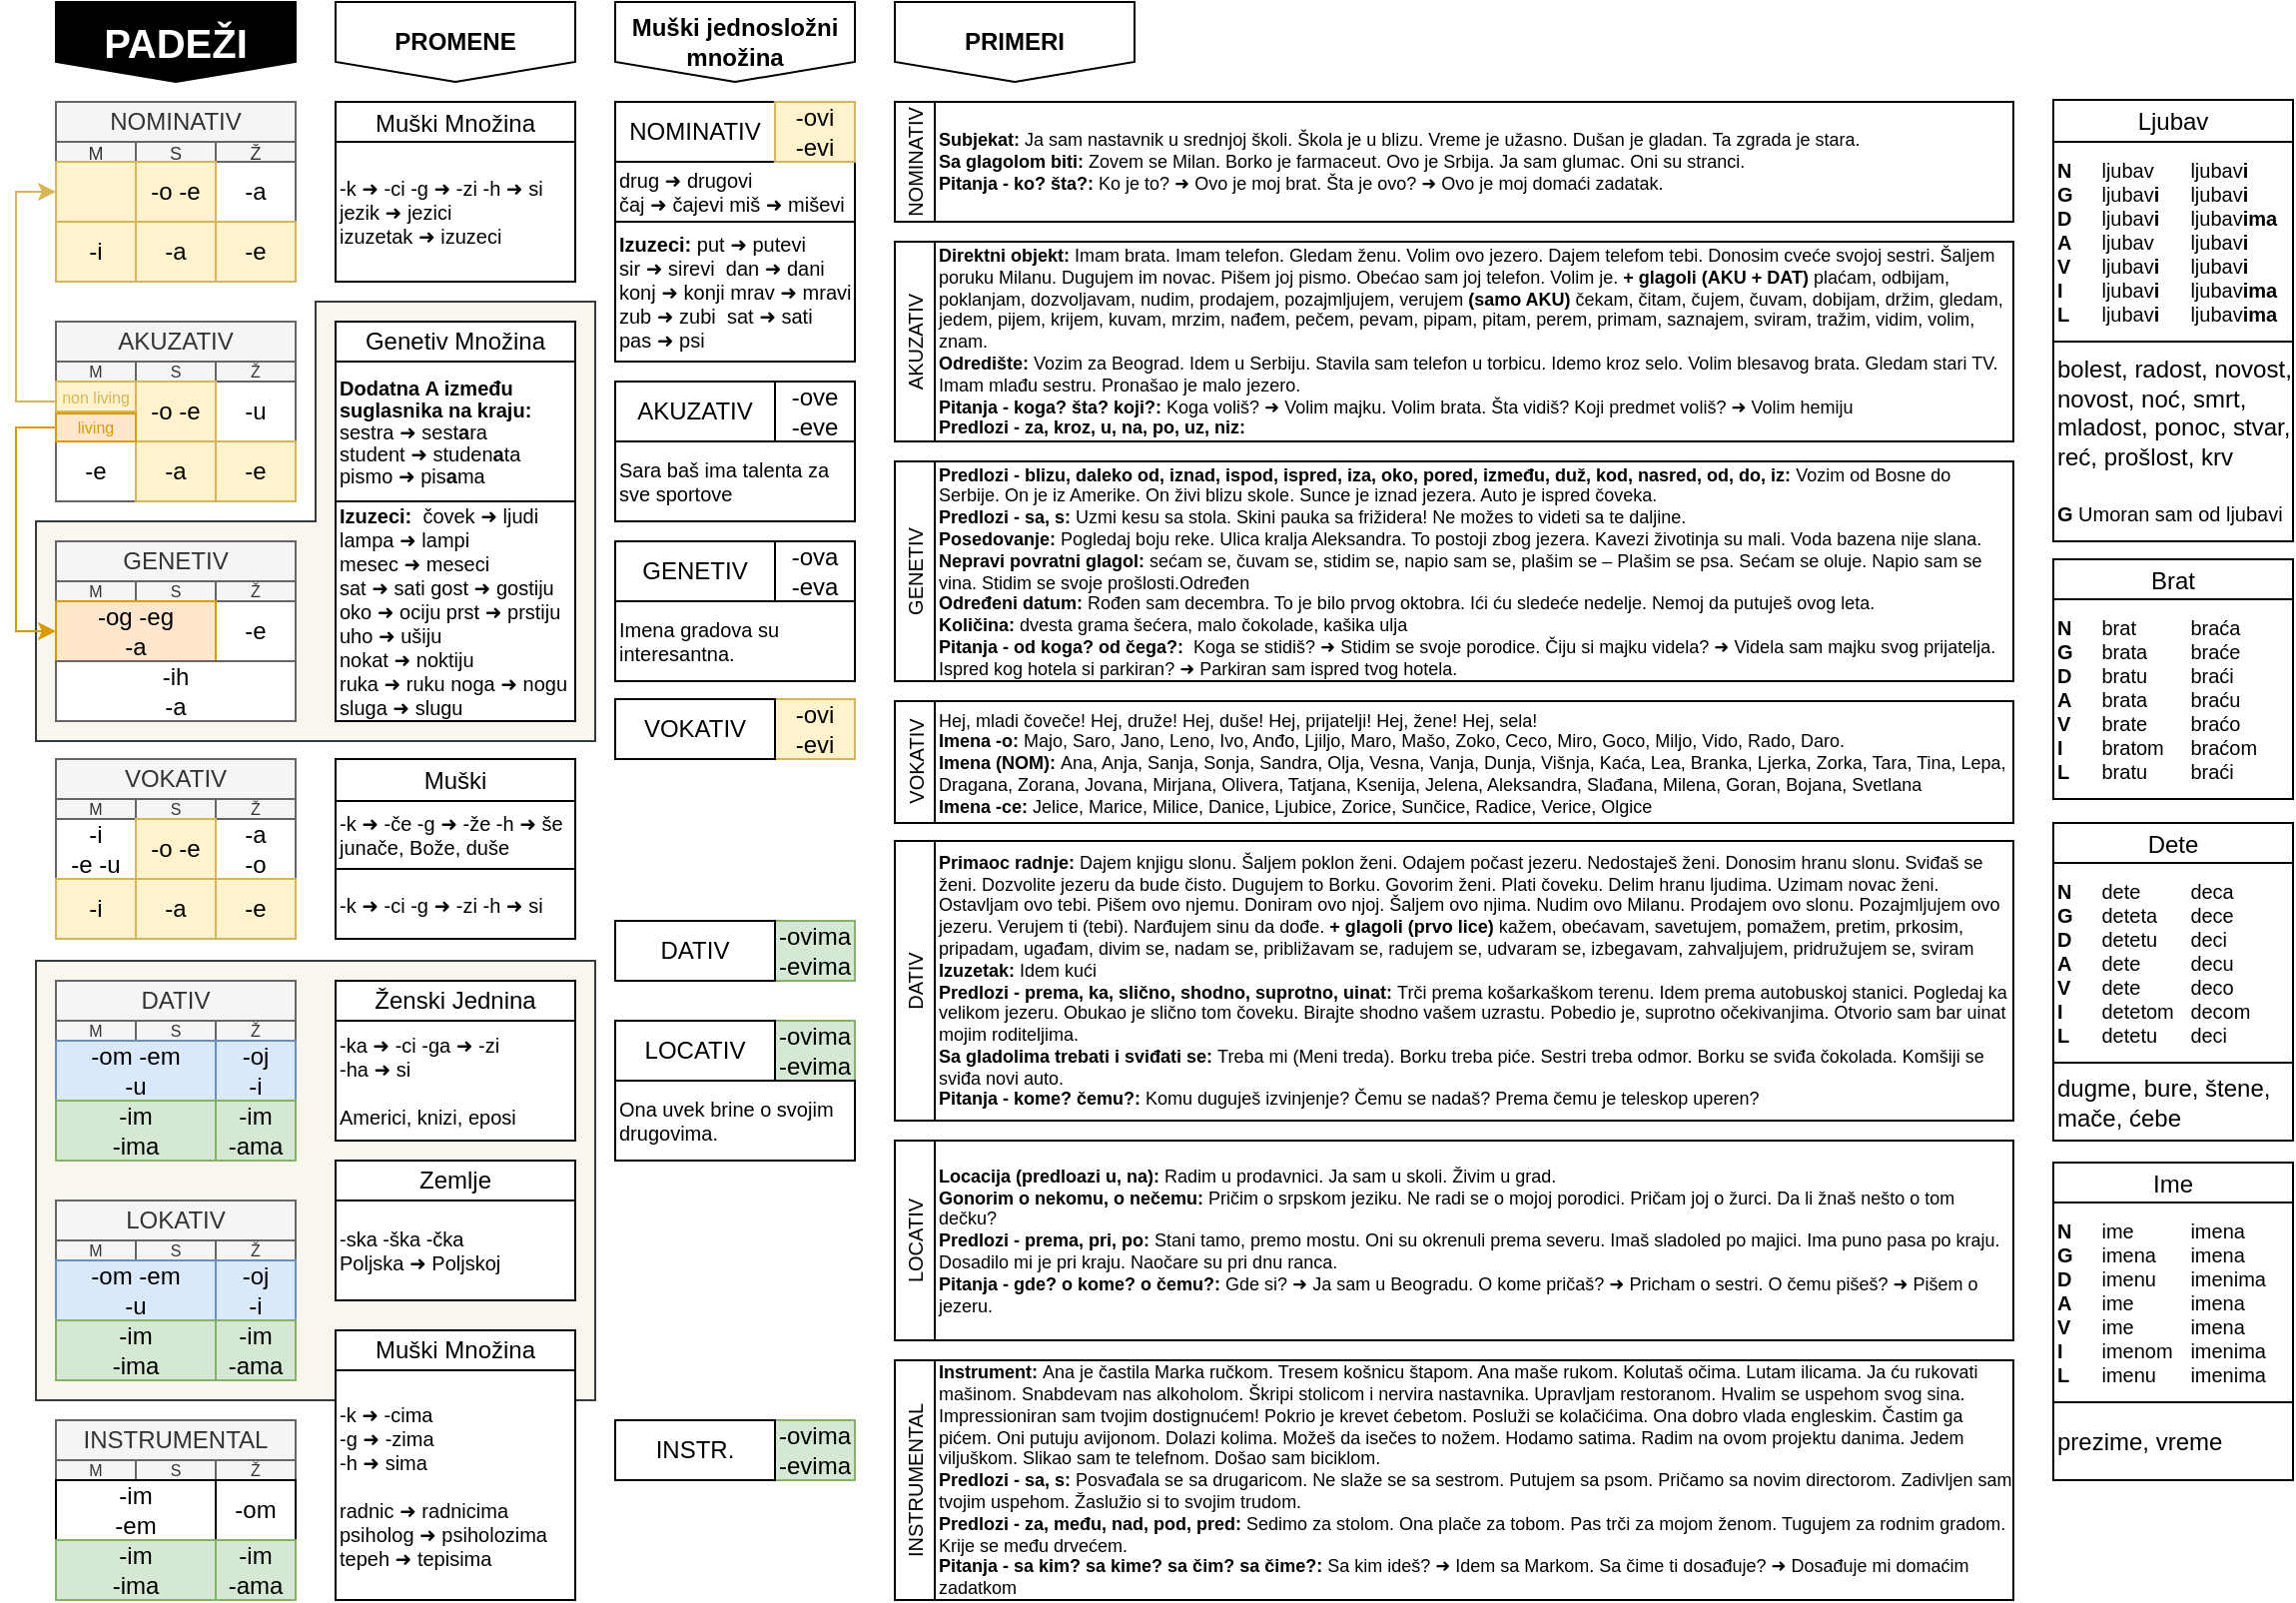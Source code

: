 <mxfile version="23.1.6" type="github">
  <diagram name="Page-1" id="QJoDa5Xf5KZHRKWnFKj4">
    <mxGraphModel dx="981" dy="646" grid="1" gridSize="10" guides="1" tooltips="1" connect="1" arrows="1" fold="1" page="1" pageScale="1" pageWidth="1169" pageHeight="827" math="0" shadow="0">
      <root>
        <mxCell id="0" />
        <mxCell id="1" parent="0" />
        <mxCell id="w5lrp8CAif_9VlZ4OXMN-14" value="" style="shape=corner;whiteSpace=wrap;html=1;direction=west;dx=140;dy=110;fillColor=#f9f7ed;strokeColor=#36393d;" parent="1" vertex="1">
          <mxGeometry x="30" y="160" width="280" height="220" as="geometry" />
        </mxCell>
        <mxCell id="fJoO8VDyXokNPLIYZir3-1" value="Muški Množina" style="rounded=0;whiteSpace=wrap;html=1;" parent="1" vertex="1">
          <mxGeometry x="180" y="60" width="120" height="21" as="geometry" />
        </mxCell>
        <mxCell id="BAi89jd5EGfL0doamKMS-102" value="" style="rounded=0;whiteSpace=wrap;html=1;fillColor=#f9f7ed;strokeColor=#36393d;" parent="1" vertex="1">
          <mxGeometry x="30" y="490" width="280" height="220" as="geometry" />
        </mxCell>
        <mxCell id="BAi89jd5EGfL0doamKMS-101" value="Muški" style="rounded=0;whiteSpace=wrap;html=1;" parent="1" vertex="1">
          <mxGeometry x="180" y="389" width="120" height="21" as="geometry" />
        </mxCell>
        <mxCell id="BAi89jd5EGfL0doamKMS-87" value="drug ➜ drugovi&lt;br&gt;čaj ➜ čajevi miš ➜ miševi" style="rounded=0;whiteSpace=wrap;html=1;align=left;fontSize=10;" parent="1" vertex="1">
          <mxGeometry x="320" y="90" width="120" height="30" as="geometry" />
        </mxCell>
        <mxCell id="z7CCXZcRLEo5i3R6FDuk-22" value="NOMINATIV" style="rounded=0;whiteSpace=wrap;html=1;strokeColor=#666666;fillColor=#f5f5f5;fontColor=#333333;" parent="1" vertex="1">
          <mxGeometry x="40" y="60" width="120" height="20" as="geometry" />
        </mxCell>
        <mxCell id="z7CCXZcRLEo5i3R6FDuk-23" value="M" style="rounded=0;whiteSpace=wrap;html=1;fillColor=#f5f5f5;fontColor=#333333;strokeColor=#666666;fontSize=9;verticalAlign=middle;horizontal=1;perimeterSpacing=0;spacingTop=1;" parent="1" vertex="1">
          <mxGeometry x="40" y="80" width="40" height="10" as="geometry" />
        </mxCell>
        <mxCell id="z7CCXZcRLEo5i3R6FDuk-24" value="S" style="rounded=0;whiteSpace=wrap;html=1;fillColor=#f5f5f5;fontColor=#333333;strokeColor=#666666;fontSize=9;verticalAlign=middle;horizontal=1;perimeterSpacing=0;spacingTop=1;" parent="1" vertex="1">
          <mxGeometry x="80" y="80" width="40" height="10" as="geometry" />
        </mxCell>
        <mxCell id="z7CCXZcRLEo5i3R6FDuk-25" value="Ž" style="rounded=0;whiteSpace=wrap;html=1;fillColor=#f5f5f5;fontColor=#333333;strokeColor=#666666;fontSize=9;verticalAlign=middle;horizontal=1;perimeterSpacing=0;spacingTop=1;" parent="1" vertex="1">
          <mxGeometry x="120" y="80" width="40" height="10" as="geometry" />
        </mxCell>
        <mxCell id="z7CCXZcRLEo5i3R6FDuk-28" value="-a" style="rounded=0;whiteSpace=wrap;html=1;strokeColor=#666666;" parent="1" vertex="1">
          <mxGeometry x="120" y="90" width="40" height="30" as="geometry" />
        </mxCell>
        <mxCell id="z7CCXZcRLEo5i3R6FDuk-27" value="-o -e" style="rounded=0;whiteSpace=wrap;html=1;fillColor=#fff2cc;strokeColor=#d6b656;" parent="1" vertex="1">
          <mxGeometry x="80" y="90" width="40" height="30" as="geometry" />
        </mxCell>
        <mxCell id="z7CCXZcRLEo5i3R6FDuk-29" value="-i" style="rounded=0;whiteSpace=wrap;html=1;fillColor=#fff2cc;strokeColor=#d6b656;" parent="1" vertex="1">
          <mxGeometry x="40" y="120" width="40" height="30" as="geometry" />
        </mxCell>
        <mxCell id="z7CCXZcRLEo5i3R6FDuk-26" value="" style="rounded=0;whiteSpace=wrap;html=1;fillColor=#fff2cc;strokeColor=#d6b656;" parent="1" vertex="1">
          <mxGeometry x="40" y="90" width="40" height="30" as="geometry" />
        </mxCell>
        <mxCell id="z7CCXZcRLEo5i3R6FDuk-30" value="-a" style="rounded=0;whiteSpace=wrap;html=1;fillColor=#fff2cc;strokeColor=#d6b656;" parent="1" vertex="1">
          <mxGeometry x="80" y="120" width="40" height="30" as="geometry" />
        </mxCell>
        <mxCell id="z7CCXZcRLEo5i3R6FDuk-31" value="-e" style="rounded=0;whiteSpace=wrap;html=1;fillColor=#fff2cc;strokeColor=#d6b656;" parent="1" vertex="1">
          <mxGeometry x="120" y="120" width="40" height="30" as="geometry" />
        </mxCell>
        <mxCell id="z7CCXZcRLEo5i3R6FDuk-43" value="AKUZATIV" style="rounded=0;whiteSpace=wrap;html=1;strokeColor=#666666;fillColor=#f5f5f5;fontColor=#333333;" parent="1" vertex="1">
          <mxGeometry x="40" y="170" width="120" height="20" as="geometry" />
        </mxCell>
        <mxCell id="z7CCXZcRLEo5i3R6FDuk-44" value="M" style="rounded=0;whiteSpace=wrap;html=1;fontSize=8;fillColor=#f5f5f5;fontColor=#333333;strokeColor=#666666;" parent="1" vertex="1">
          <mxGeometry x="40" y="190" width="40" height="10" as="geometry" />
        </mxCell>
        <mxCell id="z7CCXZcRLEo5i3R6FDuk-45" value="S" style="rounded=0;whiteSpace=wrap;html=1;fontSize=8;fillColor=#f5f5f5;fontColor=#333333;strokeColor=#666666;" parent="1" vertex="1">
          <mxGeometry x="80" y="190" width="40" height="10" as="geometry" />
        </mxCell>
        <mxCell id="z7CCXZcRLEo5i3R6FDuk-46" value="Ž" style="rounded=0;whiteSpace=wrap;html=1;fontSize=8;fillColor=#f5f5f5;fontColor=#333333;strokeColor=#666666;" parent="1" vertex="1">
          <mxGeometry x="120" y="190" width="40" height="10" as="geometry" />
        </mxCell>
        <mxCell id="BAi89jd5EGfL0doamKMS-6" style="edgeStyle=orthogonalEdgeStyle;rounded=0;orthogonalLoop=1;jettySize=auto;html=1;exitX=0;exitY=0.25;exitDx=0;exitDy=0;fillColor=#fff2cc;strokeColor=#d6b656;entryX=0;entryY=0.5;entryDx=0;entryDy=0;" parent="1" source="z7CCXZcRLEo5i3R6FDuk-47" target="z7CCXZcRLEo5i3R6FDuk-26" edge="1">
          <mxGeometry relative="1" as="geometry">
            <mxPoint x="10" y="90" as="targetPoint" />
            <Array as="points">
              <mxPoint x="40" y="210" />
              <mxPoint x="20" y="210" />
              <mxPoint x="20" y="105" />
            </Array>
          </mxGeometry>
        </mxCell>
        <mxCell id="z7CCXZcRLEo5i3R6FDuk-49" value="-u" style="rounded=0;whiteSpace=wrap;html=1;strokeColor=#666666;" parent="1" vertex="1">
          <mxGeometry x="120" y="200" width="40" height="30" as="geometry" />
        </mxCell>
        <mxCell id="z7CCXZcRLEo5i3R6FDuk-50" value="-e" style="rounded=0;whiteSpace=wrap;html=1;strokeColor=#666666;" parent="1" vertex="1">
          <mxGeometry x="40" y="230" width="40" height="30" as="geometry" />
        </mxCell>
        <mxCell id="z7CCXZcRLEo5i3R6FDuk-48" value="-o -e" style="rounded=0;whiteSpace=wrap;html=1;fillColor=#fff2cc;strokeColor=#d6b656;" parent="1" vertex="1">
          <mxGeometry x="80" y="200" width="40" height="30" as="geometry" />
        </mxCell>
        <mxCell id="z7CCXZcRLEo5i3R6FDuk-51" value="-a" style="rounded=0;whiteSpace=wrap;html=1;fillColor=#fff2cc;strokeColor=#d6b656;" parent="1" vertex="1">
          <mxGeometry x="80" y="230" width="40" height="30" as="geometry" />
        </mxCell>
        <mxCell id="z7CCXZcRLEo5i3R6FDuk-52" value="-e" style="rounded=0;whiteSpace=wrap;html=1;fillColor=#fff2cc;strokeColor=#d6b656;" parent="1" vertex="1">
          <mxGeometry x="120" y="230" width="40" height="30" as="geometry" />
        </mxCell>
        <mxCell id="z7CCXZcRLEo5i3R6FDuk-54" value="GENETIV" style="rounded=0;whiteSpace=wrap;html=1;strokeColor=#666666;fillColor=#f5f5f5;fontColor=#333333;" parent="1" vertex="1">
          <mxGeometry x="40" y="280" width="120" height="20" as="geometry" />
        </mxCell>
        <mxCell id="z7CCXZcRLEo5i3R6FDuk-55" value="M" style="rounded=0;whiteSpace=wrap;html=1;fontSize=8;fillColor=#f5f5f5;fontColor=#333333;strokeColor=#666666;" parent="1" vertex="1">
          <mxGeometry x="40" y="300" width="40" height="10" as="geometry" />
        </mxCell>
        <mxCell id="z7CCXZcRLEo5i3R6FDuk-56" value="S" style="rounded=0;whiteSpace=wrap;html=1;fontSize=8;fillColor=#f5f5f5;fontColor=#333333;strokeColor=#666666;" parent="1" vertex="1">
          <mxGeometry x="80" y="300" width="40" height="10" as="geometry" />
        </mxCell>
        <mxCell id="z7CCXZcRLEo5i3R6FDuk-57" value="Ž" style="rounded=0;whiteSpace=wrap;html=1;fontSize=8;fillColor=#f5f5f5;fontColor=#333333;strokeColor=#666666;" parent="1" vertex="1">
          <mxGeometry x="120" y="300" width="40" height="10" as="geometry" />
        </mxCell>
        <mxCell id="z7CCXZcRLEo5i3R6FDuk-60" value="-e" style="rounded=0;whiteSpace=wrap;html=1;strokeColor=#666666;" parent="1" vertex="1">
          <mxGeometry x="120" y="310" width="40" height="30" as="geometry" />
        </mxCell>
        <mxCell id="BAi89jd5EGfL0doamKMS-3" value="-og -eg&lt;br&gt;-a" style="rounded=0;whiteSpace=wrap;html=1;fillColor=#ffe6cc;strokeColor=#d79b00;" parent="1" vertex="1">
          <mxGeometry x="40" y="310" width="80" height="30" as="geometry" />
        </mxCell>
        <mxCell id="z7CCXZcRLEo5i3R6FDuk-47" value="non living" style="rounded=0;whiteSpace=wrap;html=1;fillColor=#fff2cc;strokeColor=#d6b656;fontSize=8;fontColor=#d6b656;" parent="1" vertex="1">
          <mxGeometry x="40" y="200" width="40" height="15" as="geometry" />
        </mxCell>
        <mxCell id="BAi89jd5EGfL0doamKMS-10" style="edgeStyle=orthogonalEdgeStyle;rounded=0;orthogonalLoop=1;jettySize=auto;html=1;exitX=0;exitY=0.5;exitDx=0;exitDy=0;entryX=0;entryY=0.5;entryDx=0;entryDy=0;fillColor=#ffe6cc;strokeColor=#d79b00;" parent="1" source="BAi89jd5EGfL0doamKMS-9" target="BAi89jd5EGfL0doamKMS-3" edge="1">
          <mxGeometry relative="1" as="geometry" />
        </mxCell>
        <mxCell id="BAi89jd5EGfL0doamKMS-9" value="living" style="rounded=0;whiteSpace=wrap;html=1;fillColor=#ffe6cc;strokeColor=#d79b00;fontSize=8;fontColor=#d79c00;" parent="1" vertex="1">
          <mxGeometry x="40" y="216" width="40" height="14" as="geometry" />
        </mxCell>
        <mxCell id="BAi89jd5EGfL0doamKMS-11" value="-ih&lt;br&gt;-a" style="rounded=0;whiteSpace=wrap;html=1;strokeColor=#666666;" parent="1" vertex="1">
          <mxGeometry x="40" y="340" width="120" height="30" as="geometry" />
        </mxCell>
        <mxCell id="BAi89jd5EGfL0doamKMS-12" value="DATIV" style="rounded=0;whiteSpace=wrap;html=1;fillColor=#f5f5f5;strokeColor=#666666;fontColor=#333333;" parent="1" vertex="1">
          <mxGeometry x="40" y="500" width="120" height="20" as="geometry" />
        </mxCell>
        <mxCell id="BAi89jd5EGfL0doamKMS-13" value="M" style="rounded=0;whiteSpace=wrap;html=1;fontSize=8;fillColor=#f5f5f5;fontColor=#333333;strokeColor=#666666;" parent="1" vertex="1">
          <mxGeometry x="40" y="520" width="40" height="10" as="geometry" />
        </mxCell>
        <mxCell id="BAi89jd5EGfL0doamKMS-14" value="S" style="rounded=0;whiteSpace=wrap;html=1;fontSize=8;fillColor=#f5f5f5;fontColor=#333333;strokeColor=#666666;" parent="1" vertex="1">
          <mxGeometry x="80" y="520" width="40" height="10" as="geometry" />
        </mxCell>
        <mxCell id="BAi89jd5EGfL0doamKMS-15" value="Ž" style="rounded=0;whiteSpace=wrap;html=1;fontSize=8;fillColor=#f5f5f5;fontColor=#333333;strokeColor=#666666;" parent="1" vertex="1">
          <mxGeometry x="120" y="520" width="40" height="10" as="geometry" />
        </mxCell>
        <mxCell id="BAi89jd5EGfL0doamKMS-16" value="-oj&lt;br&gt;-i" style="rounded=0;whiteSpace=wrap;html=1;fillColor=#dae8fc;strokeColor=#6c8ebf;" parent="1" vertex="1">
          <mxGeometry x="120" y="530" width="40" height="30" as="geometry" />
        </mxCell>
        <mxCell id="BAi89jd5EGfL0doamKMS-17" value="-om -em&lt;br&gt;-u" style="rounded=0;whiteSpace=wrap;html=1;fillColor=#dae8fc;strokeColor=#6c8ebf;" parent="1" vertex="1">
          <mxGeometry x="40" y="530" width="80" height="30" as="geometry" />
        </mxCell>
        <mxCell id="BAi89jd5EGfL0doamKMS-18" value="-im&lt;br&gt;-ima" style="rounded=0;whiteSpace=wrap;html=1;fillColor=#d5e8d4;strokeColor=#82b366;" parent="1" vertex="1">
          <mxGeometry x="40" y="560" width="80" height="30" as="geometry" />
        </mxCell>
        <mxCell id="BAi89jd5EGfL0doamKMS-19" value="-im&lt;br&gt;-ama" style="rounded=0;whiteSpace=wrap;html=1;fillColor=#d5e8d4;strokeColor=#82b366;" parent="1" vertex="1">
          <mxGeometry x="120" y="560" width="40" height="30" as="geometry" />
        </mxCell>
        <mxCell id="BAi89jd5EGfL0doamKMS-20" value="LOKATIV" style="rounded=0;whiteSpace=wrap;html=1;fillColor=#f5f5f5;strokeColor=#666666;fontColor=#333333;" parent="1" vertex="1">
          <mxGeometry x="40" y="610" width="120" height="20" as="geometry" />
        </mxCell>
        <mxCell id="BAi89jd5EGfL0doamKMS-21" value="M" style="rounded=0;whiteSpace=wrap;html=1;fontSize=8;fillColor=#f5f5f5;fontColor=#333333;strokeColor=#666666;" parent="1" vertex="1">
          <mxGeometry x="40" y="630" width="40" height="10" as="geometry" />
        </mxCell>
        <mxCell id="BAi89jd5EGfL0doamKMS-22" value="S" style="rounded=0;whiteSpace=wrap;html=1;fontSize=8;fillColor=#f5f5f5;fontColor=#333333;strokeColor=#666666;" parent="1" vertex="1">
          <mxGeometry x="80" y="630" width="40" height="10" as="geometry" />
        </mxCell>
        <mxCell id="BAi89jd5EGfL0doamKMS-23" value="Ž" style="rounded=0;whiteSpace=wrap;html=1;fontSize=8;fillColor=#f5f5f5;fontColor=#333333;strokeColor=#666666;" parent="1" vertex="1">
          <mxGeometry x="120" y="630" width="40" height="10" as="geometry" />
        </mxCell>
        <mxCell id="BAi89jd5EGfL0doamKMS-24" value="-oj&lt;br&gt;-i" style="rounded=0;whiteSpace=wrap;html=1;fillColor=#dae8fc;strokeColor=#6c8ebf;" parent="1" vertex="1">
          <mxGeometry x="120" y="640" width="40" height="30" as="geometry" />
        </mxCell>
        <mxCell id="BAi89jd5EGfL0doamKMS-25" value="-om -em&lt;br&gt;-u" style="rounded=0;whiteSpace=wrap;html=1;fillColor=#dae8fc;strokeColor=#6c8ebf;" parent="1" vertex="1">
          <mxGeometry x="40" y="640" width="80" height="30" as="geometry" />
        </mxCell>
        <mxCell id="BAi89jd5EGfL0doamKMS-26" value="-im&lt;br&gt;-ima" style="rounded=0;whiteSpace=wrap;html=1;fillColor=#d5e8d4;strokeColor=#82b366;" parent="1" vertex="1">
          <mxGeometry x="40" y="670" width="80" height="30" as="geometry" />
        </mxCell>
        <mxCell id="BAi89jd5EGfL0doamKMS-27" value="-im&lt;br&gt;-ama" style="rounded=0;whiteSpace=wrap;html=1;fillColor=#d5e8d4;strokeColor=#82b366;" parent="1" vertex="1">
          <mxGeometry x="120" y="670" width="40" height="30" as="geometry" />
        </mxCell>
        <mxCell id="BAi89jd5EGfL0doamKMS-37" value="INSTRUMENTAL" style="rounded=0;whiteSpace=wrap;html=1;fillColor=#f5f5f5;fontColor=#333333;strokeColor=#666666;" parent="1" vertex="1">
          <mxGeometry x="40" y="720" width="120" height="20" as="geometry" />
        </mxCell>
        <mxCell id="BAi89jd5EGfL0doamKMS-38" value="M" style="rounded=0;whiteSpace=wrap;html=1;fontSize=8;fillColor=#f5f5f5;fontColor=#333333;strokeColor=#666666;" parent="1" vertex="1">
          <mxGeometry x="40" y="740" width="40" height="10" as="geometry" />
        </mxCell>
        <mxCell id="BAi89jd5EGfL0doamKMS-39" value="S" style="rounded=0;whiteSpace=wrap;html=1;fontSize=8;fillColor=#f5f5f5;fontColor=#333333;strokeColor=#666666;" parent="1" vertex="1">
          <mxGeometry x="80" y="740" width="40" height="10" as="geometry" />
        </mxCell>
        <mxCell id="BAi89jd5EGfL0doamKMS-40" value="Ž" style="rounded=0;whiteSpace=wrap;html=1;fontSize=8;fillColor=#f5f5f5;fontColor=#333333;strokeColor=#666666;" parent="1" vertex="1">
          <mxGeometry x="120" y="740" width="40" height="10" as="geometry" />
        </mxCell>
        <mxCell id="BAi89jd5EGfL0doamKMS-41" value="-om" style="rounded=0;whiteSpace=wrap;html=1;" parent="1" vertex="1">
          <mxGeometry x="120" y="750" width="40" height="30" as="geometry" />
        </mxCell>
        <mxCell id="BAi89jd5EGfL0doamKMS-42" value="-im&lt;br&gt;-em" style="rounded=0;whiteSpace=wrap;html=1;" parent="1" vertex="1">
          <mxGeometry x="40" y="750" width="80" height="30" as="geometry" />
        </mxCell>
        <mxCell id="BAi89jd5EGfL0doamKMS-43" value="-im&lt;br&gt;-ima" style="rounded=0;whiteSpace=wrap;html=1;fillColor=#d5e8d4;strokeColor=#82b366;" parent="1" vertex="1">
          <mxGeometry x="40" y="780" width="80" height="30" as="geometry" />
        </mxCell>
        <mxCell id="BAi89jd5EGfL0doamKMS-44" value="-im&lt;br&gt;-ama" style="rounded=0;whiteSpace=wrap;html=1;fillColor=#d5e8d4;strokeColor=#82b366;" parent="1" vertex="1">
          <mxGeometry x="120" y="780" width="40" height="30" as="geometry" />
        </mxCell>
        <mxCell id="BAi89jd5EGfL0doamKMS-46" value="VOKATIV" style="rounded=0;whiteSpace=wrap;html=1;strokeColor=#666666;fillColor=#f5f5f5;fontColor=#333333;" parent="1" vertex="1">
          <mxGeometry x="40" y="389" width="120" height="20" as="geometry" />
        </mxCell>
        <mxCell id="BAi89jd5EGfL0doamKMS-47" value="M" style="rounded=0;whiteSpace=wrap;html=1;fontSize=8;fillColor=#f5f5f5;fontColor=#333333;strokeColor=#666666;" parent="1" vertex="1">
          <mxGeometry x="40" y="409" width="40" height="10" as="geometry" />
        </mxCell>
        <mxCell id="BAi89jd5EGfL0doamKMS-48" value="S" style="rounded=0;whiteSpace=wrap;html=1;fontSize=8;fillColor=#f5f5f5;fontColor=#333333;strokeColor=#666666;" parent="1" vertex="1">
          <mxGeometry x="80" y="409" width="40" height="10" as="geometry" />
        </mxCell>
        <mxCell id="BAi89jd5EGfL0doamKMS-49" value="Ž" style="rounded=0;whiteSpace=wrap;html=1;fontSize=8;fillColor=#f5f5f5;fontColor=#333333;strokeColor=#666666;" parent="1" vertex="1">
          <mxGeometry x="120" y="409" width="40" height="10" as="geometry" />
        </mxCell>
        <mxCell id="BAi89jd5EGfL0doamKMS-50" value="-a&lt;br&gt;-o" style="rounded=0;whiteSpace=wrap;html=1;strokeColor=#666666;" parent="1" vertex="1">
          <mxGeometry x="120" y="419" width="40" height="30" as="geometry" />
        </mxCell>
        <mxCell id="BAi89jd5EGfL0doamKMS-51" value="-i&lt;br&gt;-e -u" style="rounded=0;whiteSpace=wrap;html=1;strokeColor=#666666;" parent="1" vertex="1">
          <mxGeometry x="40" y="419" width="40" height="30" as="geometry" />
        </mxCell>
        <mxCell id="BAi89jd5EGfL0doamKMS-59" value="-ove&lt;br&gt;-eve" style="rounded=0;whiteSpace=wrap;html=1;" parent="1" vertex="1">
          <mxGeometry x="400" y="200" width="40" height="30" as="geometry" />
        </mxCell>
        <mxCell id="BAi89jd5EGfL0doamKMS-61" value="-ova&lt;br&gt;-eva" style="rounded=0;whiteSpace=wrap;html=1;" parent="1" vertex="1">
          <mxGeometry x="400" y="280" width="40" height="30" as="geometry" />
        </mxCell>
        <mxCell id="BAi89jd5EGfL0doamKMS-64" value="-i" style="rounded=0;whiteSpace=wrap;html=1;fillColor=#fff2cc;strokeColor=#d6b656;" parent="1" vertex="1">
          <mxGeometry x="40" y="449" width="40" height="30" as="geometry" />
        </mxCell>
        <mxCell id="BAi89jd5EGfL0doamKMS-65" value="-a" style="rounded=0;whiteSpace=wrap;html=1;fillColor=#fff2cc;strokeColor=#d6b656;" parent="1" vertex="1">
          <mxGeometry x="80" y="449" width="40" height="30" as="geometry" />
        </mxCell>
        <mxCell id="BAi89jd5EGfL0doamKMS-66" value="-e" style="rounded=0;whiteSpace=wrap;html=1;fillColor=#fff2cc;strokeColor=#d6b656;" parent="1" vertex="1">
          <mxGeometry x="120" y="449" width="40" height="30" as="geometry" />
        </mxCell>
        <mxCell id="BAi89jd5EGfL0doamKMS-67" value="-o -e" style="rounded=0;whiteSpace=wrap;html=1;fillColor=#fff2cc;strokeColor=#d6b656;" parent="1" vertex="1">
          <mxGeometry x="80" y="419" width="40" height="30" as="geometry" />
        </mxCell>
        <mxCell id="BAi89jd5EGfL0doamKMS-62" value="-ovima&lt;br&gt;-evima" style="rounded=0;whiteSpace=wrap;html=1;fillColor=#d5e8d4;strokeColor=#82b366;" parent="1" vertex="1">
          <mxGeometry x="400" y="470" width="40" height="30" as="geometry" />
        </mxCell>
        <mxCell id="BAi89jd5EGfL0doamKMS-63" value="-ovima&lt;br&gt;-evima" style="rounded=0;whiteSpace=wrap;html=1;fillColor=#d5e8d4;strokeColor=#82b366;" parent="1" vertex="1">
          <mxGeometry x="400" y="520" width="40" height="30" as="geometry" />
        </mxCell>
        <mxCell id="BAi89jd5EGfL0doamKMS-68" value="-ovima&lt;br&gt;-evima" style="rounded=0;whiteSpace=wrap;html=1;fillColor=#d5e8d4;strokeColor=#82b366;" parent="1" vertex="1">
          <mxGeometry x="400" y="720" width="40" height="30" as="geometry" />
        </mxCell>
        <mxCell id="BAi89jd5EGfL0doamKMS-69" value="-ovi&lt;br&gt;-evi" style="rounded=0;whiteSpace=wrap;html=1;fillColor=#fff2cc;strokeColor=#d6b656;" parent="1" vertex="1">
          <mxGeometry x="400" y="359" width="40" height="30" as="geometry" />
        </mxCell>
        <mxCell id="BAi89jd5EGfL0doamKMS-92" value="-k&amp;nbsp;➜ -ci -g&amp;nbsp;&lt;font style=&quot;font-size: 10px;&quot;&gt;➜&lt;/font&gt; -zi -h&amp;nbsp;➜ si&lt;br style=&quot;font-size: 10px;&quot;&gt;jezik ➜ jezici&lt;br&gt;izuzetak ➜ izuzeci" style="rounded=0;whiteSpace=wrap;html=1;align=left;fontSize=10;" parent="1" vertex="1">
          <mxGeometry x="180" y="80" width="120" height="70" as="geometry" />
        </mxCell>
        <mxCell id="BAi89jd5EGfL0doamKMS-99" value="-k&amp;nbsp;➜ -če -g&amp;nbsp;➜ -že -h&amp;nbsp;➜ še&lt;br&gt;junače, Bože, duše" style="rounded=0;whiteSpace=wrap;html=1;align=left;fontSize=10;" parent="1" vertex="1">
          <mxGeometry x="180" y="410" width="120" height="34" as="geometry" />
        </mxCell>
        <mxCell id="BAi89jd5EGfL0doamKMS-100" value="-k&amp;nbsp;➜ -ci -g&amp;nbsp;➜ -zi -h&amp;nbsp;➜ si&lt;br style=&quot;font-size: 10px;&quot;&gt;" style="rounded=0;whiteSpace=wrap;html=1;align=left;fontSize=10;" parent="1" vertex="1">
          <mxGeometry x="180" y="444" width="120" height="35" as="geometry" />
        </mxCell>
        <mxCell id="BAi89jd5EGfL0doamKMS-103" value="Ženski Jednina" style="rounded=0;whiteSpace=wrap;html=1;" parent="1" vertex="1">
          <mxGeometry x="180" y="500" width="120" height="20" as="geometry" />
        </mxCell>
        <mxCell id="BAi89jd5EGfL0doamKMS-104" value="-ka ➜ -ci -ga ➜ -zi &lt;br&gt;-ha ➜ si&lt;br&gt;&lt;br&gt;Americi, knizi, eposi" style="rounded=0;whiteSpace=wrap;html=1;align=left;fontSize=10;" parent="1" vertex="1">
          <mxGeometry x="180" y="520" width="120" height="60" as="geometry" />
        </mxCell>
        <mxCell id="BAi89jd5EGfL0doamKMS-105" value="Muški Množina" style="rounded=0;whiteSpace=wrap;html=1;" parent="1" vertex="1">
          <mxGeometry x="180" y="675" width="120" height="20" as="geometry" />
        </mxCell>
        <mxCell id="BAi89jd5EGfL0doamKMS-106" value="-k ➜ -cima &lt;br&gt;-g ➜ -zima &lt;br&gt;-h ➜ sima&lt;br&gt;&lt;br&gt;radnic ➜ radnicima&lt;br&gt;psiholog ➜ psiholozima&lt;br&gt;tepeh ➜ tepisima" style="rounded=0;whiteSpace=wrap;html=1;align=left;fontSize=10;" parent="1" vertex="1">
          <mxGeometry x="180" y="695" width="120" height="115" as="geometry" />
        </mxCell>
        <mxCell id="BAi89jd5EGfL0doamKMS-111" value="Zemlje" style="rounded=0;whiteSpace=wrap;html=1;" parent="1" vertex="1">
          <mxGeometry x="180" y="590" width="120" height="20" as="geometry" />
        </mxCell>
        <mxCell id="BAi89jd5EGfL0doamKMS-112" value="-ska -ška -čka&lt;br&gt;Poljska ➜ Poljskoj" style="rounded=0;whiteSpace=wrap;html=1;align=left;fontSize=10;" parent="1" vertex="1">
          <mxGeometry x="180" y="610" width="120" height="50" as="geometry" />
        </mxCell>
        <mxCell id="fJoO8VDyXokNPLIYZir3-2" value="Genetiv Množina" style="rounded=0;whiteSpace=wrap;html=1;" parent="1" vertex="1">
          <mxGeometry x="180" y="170" width="120" height="20" as="geometry" />
        </mxCell>
        <mxCell id="fJoO8VDyXokNPLIYZir3-3" value="&lt;p style=&quot;line-height: 110%;&quot;&gt;&lt;b&gt;Dodatna&amp;nbsp;A između suglasnika na kraju:&amp;nbsp;&lt;br&gt;&lt;/b&gt;&lt;span style=&quot;background-color: initial;&quot;&gt;sestra ➜ sest&lt;/span&gt;&lt;b style=&quot;background-color: initial;&quot;&gt;a&lt;/b&gt;&lt;span style=&quot;background-color: initial;&quot;&gt;ra&amp;nbsp;&lt;br&gt;&lt;/span&gt;&lt;span style=&quot;background-color: initial;&quot;&gt;student ➜ studen&lt;/span&gt;&lt;b style=&quot;background-color: initial;&quot;&gt;a&lt;/b&gt;&lt;span style=&quot;background-color: initial;&quot;&gt;ta&lt;br&gt;&lt;/span&gt;&lt;span style=&quot;background-color: initial;&quot;&gt;pismo ➜ pis&lt;/span&gt;&lt;b style=&quot;background-color: initial;&quot;&gt;a&lt;/b&gt;&lt;span style=&quot;background-color: initial;&quot;&gt;ma&lt;/span&gt;&lt;/p&gt;" style="rounded=0;whiteSpace=wrap;html=1;align=left;fontSize=10;" parent="1" vertex="1">
          <mxGeometry x="180" y="190" width="120" height="70" as="geometry" />
        </mxCell>
        <mxCell id="w5lrp8CAif_9VlZ4OXMN-1" value="PADEŽI" style="shape=offPageConnector;whiteSpace=wrap;html=1;size=0.25;fontStyle=1;fontSize=20;fillColor=#000000;strokeColor=#000000;fontColor=#FFFFFF;" parent="1" vertex="1">
          <mxGeometry x="40" y="10" width="120" height="40" as="geometry" />
        </mxCell>
        <mxCell id="w5lrp8CAif_9VlZ4OXMN-2" value="PROMENE" style="shape=offPageConnector;whiteSpace=wrap;html=1;size=0.25;fontStyle=1" parent="1" vertex="1">
          <mxGeometry x="180" y="10" width="120" height="40" as="geometry" />
        </mxCell>
        <mxCell id="w5lrp8CAif_9VlZ4OXMN-3" value="Muški jednosložni množina" style="shape=offPageConnector;whiteSpace=wrap;html=1;size=0.25;fontStyle=1" parent="1" vertex="1">
          <mxGeometry x="320" y="10" width="120" height="40" as="geometry" />
        </mxCell>
        <mxCell id="w5lrp8CAif_9VlZ4OXMN-9" value="NOMINATIV" style="rounded=0;whiteSpace=wrap;html=1;" parent="1" vertex="1">
          <mxGeometry x="320" y="60" width="80" height="30" as="geometry" />
        </mxCell>
        <mxCell id="BAi89jd5EGfL0doamKMS-58" value="-ovi&lt;br&gt;-evi" style="rounded=0;whiteSpace=wrap;html=1;fillColor=#fff2cc;strokeColor=#d6b656;" parent="1" vertex="1">
          <mxGeometry x="400" y="60" width="40" height="30" as="geometry" />
        </mxCell>
        <mxCell id="w5lrp8CAif_9VlZ4OXMN-10" value="&lt;b&gt;Izuzeci: &lt;/b&gt;put ➜ putevi&lt;br&gt;sir ➜ sirevi&amp;nbsp; dan ➜ dani&lt;br&gt;konj ➜ konji mrav ➜ mravi&lt;br&gt;zub ➜ zubi&amp;nbsp; sat ➜ sati &lt;br&gt;pas ➜ psi" style="rounded=0;whiteSpace=wrap;html=1;align=left;fontSize=10;" parent="1" vertex="1">
          <mxGeometry x="320" y="120" width="120" height="70" as="geometry" />
        </mxCell>
        <mxCell id="Pf-PKDTKtpDQkGUhiAqp-1" value="&lt;b&gt;Izuzeci:&amp;nbsp; &lt;/b&gt;čovek&lt;b&gt;&amp;nbsp;&lt;/b&gt;➜ ljudi&lt;br&gt;lampa ➜ lampi&lt;br&gt;mesec ➜ meseci&lt;br&gt;sat ➜ sati gost&amp;nbsp;➜ gostiju&lt;br&gt;oko ➜ ociju prst ➜ prstiju&lt;br&gt;uho ➜ ušiju&lt;br&gt;nokat ➜ noktiju&lt;br&gt;ruka ➜ ruku noga ➜ nogu&lt;br&gt;sluga ➜ slugu" style="rounded=0;whiteSpace=wrap;html=1;align=left;fontSize=10;" parent="1" vertex="1">
          <mxGeometry x="180" y="260" width="120" height="110" as="geometry" />
        </mxCell>
        <mxCell id="Pf-PKDTKtpDQkGUhiAqp-2" value="NOMINATIV" style="rounded=0;whiteSpace=wrap;html=1;fontSize=10;horizontal=0;" parent="1" vertex="1">
          <mxGeometry x="460" y="60" width="20" height="60" as="geometry" />
        </mxCell>
        <mxCell id="Pf-PKDTKtpDQkGUhiAqp-3" value="AKUZATIV" style="rounded=0;whiteSpace=wrap;html=1;fontSize=10;horizontal=0;" parent="1" vertex="1">
          <mxGeometry x="460" y="130" width="20" height="100" as="geometry" />
        </mxCell>
        <mxCell id="Pf-PKDTKtpDQkGUhiAqp-4" value="GENETIV" style="rounded=0;whiteSpace=wrap;html=1;fontSize=10;horizontal=0;" parent="1" vertex="1">
          <mxGeometry x="460" y="240" width="20" height="110" as="geometry" />
        </mxCell>
        <mxCell id="Pf-PKDTKtpDQkGUhiAqp-5" value="VOKATIV" style="rounded=0;whiteSpace=wrap;html=1;fontSize=10;horizontal=0;" parent="1" vertex="1">
          <mxGeometry x="460" y="360" width="20" height="61" as="geometry" />
        </mxCell>
        <mxCell id="Pf-PKDTKtpDQkGUhiAqp-6" value="DATIV" style="rounded=0;whiteSpace=wrap;html=1;fontSize=10;horizontal=0;" parent="1" vertex="1">
          <mxGeometry x="460" y="430" width="20" height="140" as="geometry" />
        </mxCell>
        <mxCell id="Pf-PKDTKtpDQkGUhiAqp-7" value="LOCATIV" style="rounded=0;whiteSpace=wrap;html=1;fontSize=10;horizontal=0;" parent="1" vertex="1">
          <mxGeometry x="460" y="580" width="20" height="100" as="geometry" />
        </mxCell>
        <mxCell id="Pf-PKDTKtpDQkGUhiAqp-8" value="INSTRUMENTAL" style="rounded=0;whiteSpace=wrap;html=1;fontSize=10;horizontal=0;" parent="1" vertex="1">
          <mxGeometry x="460" y="690" width="20" height="120" as="geometry" />
        </mxCell>
        <mxCell id="Pf-PKDTKtpDQkGUhiAqp-14" value="&lt;b style=&quot;font-size: 9px;&quot;&gt;Subjekat:&lt;/b&gt; Ja sam nastavnik u srednjoj školi. Škola je u blizu. Vreme je užasno. Dušan je gladan. Ta zgrada je stara. &lt;br style=&quot;font-size: 9px;&quot;&gt;&lt;b style=&quot;font-size: 9px;&quot;&gt;Sa glagolom biti: &lt;/b&gt;Zovem se Milan. Borko je farmaceut. Ovo je Srbija. Ja sam glumac. Oni su stranci.&lt;br style=&quot;font-size: 9px;&quot;&gt;&lt;b style=&quot;font-size: 9px;&quot;&gt;Pitanja - ko? šta?: &lt;/b&gt;Ko je to? ➜ Ovo je moj brat. Šta je ovo? ➜ Ovo je moj domaći zadatak.&amp;nbsp;" style="rounded=0;whiteSpace=wrap;html=1;align=left;fontSize=9;" parent="1" vertex="1">
          <mxGeometry x="480" y="60" width="540" height="60" as="geometry" />
        </mxCell>
        <mxCell id="Pf-PKDTKtpDQkGUhiAqp-16" value="&lt;font style=&quot;font-size: 10px;&quot;&gt;&lt;b style=&quot;font-size: 10px;&quot;&gt;N&lt;/b&gt;&lt;span style=&quot;font-size: 10px; white-space: pre;&quot;&gt;&#x9;&lt;/span&gt;ljubav&lt;span style=&quot;font-size: 10px; white-space: pre;&quot;&gt;&#x9;&lt;/span&gt;ljubav&lt;b style=&quot;font-size: 10px;&quot;&gt;i&lt;/b&gt;&lt;br style=&quot;font-size: 10px;&quot;&gt;&lt;b style=&quot;font-size: 10px;&quot;&gt;G&lt;/b&gt;&lt;span style=&quot;font-size: 10px; white-space: pre;&quot;&gt;&#x9;&lt;/span&gt;ljubav&lt;b style=&quot;font-size: 10px;&quot;&gt;i&lt;/b&gt;&lt;span style=&quot;font-size: 10px; white-space: pre; font-weight: bold;&quot;&gt;&#x9;&lt;/span&gt;ljubav&lt;b style=&quot;font-size: 10px;&quot;&gt;i&lt;/b&gt;&lt;br style=&quot;font-size: 10px;&quot;&gt;&lt;b style=&quot;font-size: 10px;&quot;&gt;D&lt;/b&gt;&lt;span style=&quot;font-size: 10px; white-space: pre;&quot;&gt;&#x9;&lt;/span&gt;ljubav&lt;b style=&quot;font-size: 10px;&quot;&gt;i&lt;/b&gt;&lt;span style=&quot;font-size: 10px; white-space: pre; font-weight: bold;&quot;&gt;&#x9;&lt;/span&gt;&lt;font style=&quot;font-size: 10px;&quot;&gt;ljubav&lt;/font&gt;&lt;b style=&quot;font-size: 10px;&quot;&gt;ima&lt;/b&gt;&lt;br style=&quot;font-size: 10px;&quot;&gt;&lt;b style=&quot;font-size: 10px;&quot;&gt;A&lt;/b&gt;&lt;span style=&quot;font-size: 10px; white-space: pre;&quot;&gt;&#x9;&lt;/span&gt;ljubav&lt;span style=&quot;white-space: pre;&quot;&gt;&#x9;&lt;/span&gt;ljubav&lt;b&gt;i&lt;/b&gt;&lt;br style=&quot;font-size: 10px;&quot;&gt;&lt;b style=&quot;font-size: 10px;&quot;&gt;V&lt;/b&gt;&lt;span style=&quot;font-size: 10px; white-space: pre;&quot;&gt;&#x9;&lt;/span&gt;ljubav&lt;span style=&quot;font-size: 10px;&quot;&gt;&lt;b&gt;i&lt;/b&gt;&lt;span style=&quot;font-weight: bold; white-space: pre;&quot;&gt;&#x9;&lt;/span&gt;ljubav&lt;/span&gt;&lt;b style=&quot;font-size: 10px;&quot;&gt;i&lt;/b&gt;&lt;br style=&quot;font-size: 10px;&quot;&gt;&lt;b style=&quot;font-size: 10px;&quot;&gt;I&lt;/b&gt;&lt;span style=&quot;font-size: 10px; white-space: pre;&quot;&gt;&#x9;&lt;/span&gt;ljubav&lt;span style=&quot;font-size: 10px;&quot;&gt;&lt;b&gt;i&lt;/b&gt;&lt;span style=&quot;font-weight: bold; white-space: pre;&quot;&gt;&#x9;&lt;/span&gt;ljubav&lt;/span&gt;&lt;b style=&quot;font-size: 10px;&quot;&gt;ima&lt;/b&gt;&lt;br style=&quot;font-size: 10px;&quot;&gt;&lt;b style=&quot;font-size: 10px;&quot;&gt;L&lt;/b&gt;&lt;span style=&quot;font-size: 10px; white-space: pre;&quot;&gt;&#x9;&lt;/span&gt;ljubav&lt;span style=&quot;font-size: 10px;&quot;&gt;&lt;b&gt;i&lt;/b&gt;&lt;span style=&quot;font-weight: bold; white-space: pre;&quot;&gt;&#x9;&lt;/span&gt;ljubav&lt;/span&gt;&lt;b style=&quot;font-size: 10px;&quot;&gt;ima&lt;/b&gt;&lt;br style=&quot;font-size: 10px;&quot;&gt;&lt;/font&gt;" style="rounded=0;html=1;align=left;fontSize=10;fontFamily=Helvetica;spacing=2;" parent="1" vertex="1">
          <mxGeometry x="1040" y="80" width="120" height="100" as="geometry" />
        </mxCell>
        <mxCell id="Pf-PKDTKtpDQkGUhiAqp-18" value="Ljubav" style="rounded=0;whiteSpace=wrap;html=1;" parent="1" vertex="1">
          <mxGeometry x="1040" y="59" width="120" height="21" as="geometry" />
        </mxCell>
        <mxCell id="uh2jlfRQcC9aMAu_DCjH-1" value="&lt;font style=&quot;&quot;&gt;bolest, radost, novost, novost, noć, smrt, mladost, ponoc, stvar, reć, prošlost, krv&lt;br&gt;&lt;font style=&quot;font-size: 10px;&quot;&gt;&lt;b&gt;&lt;br&gt;G&lt;/b&gt;&amp;nbsp;Umoran sam od ljubavi&lt;/font&gt;&lt;br style=&quot;font-size: 12px;&quot;&gt;&lt;/font&gt;" style="rounded=0;html=1;align=left;fontSize=12;fontFamily=Helvetica;spacing=2;whiteSpace=wrap;" parent="1" vertex="1">
          <mxGeometry x="1040" y="180" width="120" height="100" as="geometry" />
        </mxCell>
        <mxCell id="uh2jlfRQcC9aMAu_DCjH-2" value="&lt;b style=&quot;font-size: 9px;&quot;&gt;Predlozi -&amp;nbsp;&lt;/b&gt;&lt;b&gt;blizu, daleko od, iznad, ispod, ispred, iza, oko, pored, između, duž, kod, nasred, od, do, iz:&lt;/b&gt;&amp;nbsp;Vozim od Bosne do Serbije. On je iz Amerike. On živi blizu skole. Sunce je iznad jezera. Auto je ispred čoveka.&amp;nbsp;&lt;br&gt;&lt;b style=&quot;border-color: var(--border-color);&quot;&gt;Predlozi - sa, s: &lt;/b&gt;&lt;span style=&quot;border-color: var(--border-color);&quot;&gt;Uzmi kesu sa stola. Skini pauka sa frižidera! Ne možes to videti sa te daljine.&lt;/span&gt;&lt;b style=&quot;border-color: var(--border-color);&quot;&gt;&amp;nbsp;&lt;/b&gt;&lt;br style=&quot;font-size: 9px;&quot;&gt;&lt;b style=&quot;font-size: 9px;&quot;&gt;Posedovanje: &lt;/b&gt;Pogledaj boju reke. Ulica kralja Aleksandra. To postoji zbog jezera. Kavezi životinja su mali. Voda bazena nije slana.&lt;br style=&quot;font-size: 9px;&quot;&gt;&lt;b style=&quot;font-size: 9px;&quot;&gt;Nepravi povratni glagol: &lt;/b&gt;sećam se, čuvam se, stidim se, napio sam se, plašim se – Plašim se psa. Sećam se oluje. Napio sam se vina. Stidim se svoje prošlosti.Određen&lt;br style=&quot;font-size: 9px;&quot;&gt;&lt;b style=&quot;font-size: 9px;&quot;&gt;Određeni&lt;/b&gt;&amp;nbsp;&lt;b style=&quot;font-size: 9px;&quot;&gt;datum: &lt;/b&gt;Ro&lt;span style=&quot;border-color: var(--border-color); font-size: 9px;&quot;&gt;đen sam decembra. To je bilo prvog oktobra. Ići ću sledeće nedelje. Nemoj da putuješ ovog leta.&lt;br style=&quot;font-size: 9px;&quot;&gt;&lt;/span&gt;&lt;b style=&quot;font-size: 9px;&quot;&gt;Količina:&lt;/b&gt; dvesta grama šećera, malo čokolade, kašika ulja&lt;br style=&quot;font-size: 9px;&quot;&gt;&lt;b style=&quot;font-size: 9px;&quot;&gt;Pitanja - od koga? od čega?:&amp;nbsp; &lt;/b&gt;Koga se stidiš? ➜ Stidim se svoje porodice. Čiju si majku videla? ➜ Videla sam majku svog prijatelja. Ispred kog hotela si parkiran? ➜ Parkiran sam ispred tvog hotela." style="rounded=0;whiteSpace=wrap;html=1;align=left;fontSize=9;" parent="1" vertex="1">
          <mxGeometry x="480" y="240" width="540" height="110" as="geometry" />
        </mxCell>
        <mxCell id="uh2jlfRQcC9aMAu_DCjH-3" value="GENETIV" style="rounded=0;whiteSpace=wrap;html=1;" parent="1" vertex="1">
          <mxGeometry x="320" y="280" width="80" height="30" as="geometry" />
        </mxCell>
        <mxCell id="uh2jlfRQcC9aMAu_DCjH-4" value="Imena gradova su interesantna." style="rounded=0;whiteSpace=wrap;html=1;align=left;fontSize=10;" parent="1" vertex="1">
          <mxGeometry x="320" y="310" width="120" height="40" as="geometry" />
        </mxCell>
        <mxCell id="uh2jlfRQcC9aMAu_DCjH-5" value="AKUZATIV" style="rounded=0;whiteSpace=wrap;html=1;" parent="1" vertex="1">
          <mxGeometry x="320" y="200" width="80" height="30" as="geometry" />
        </mxCell>
        <mxCell id="ADTaTo-tk-Jg6WtzQs2E-1" value="&lt;b style=&quot;font-size: 9px;&quot;&gt;Primaoc radnje:&lt;/b&gt;&amp;nbsp;Dajem knjigu slonu. Šaljem poklon ženi. Odajem počast jezeru. Nedostaješ ženi. Donosim hranu slonu. Sviđaš se ženi. Dozvolite jezeru da bude čisto. Dugujem to Borku. Govorim ženi. Plati čoveku. Delim hranu ljudima. Uzimam novac ženi. Ostavljam ovo tebi. Pišem ovo njemu. Doniram ovo njoj. Šaljem ovo njima. Nudim ovo Milanu. Prodajem ovo slonu. Pozajmljujem ovo jezeru. Verujem ti (tebi). Narđujem sinu da dođe. &lt;b&gt;+ glagoli (prvo lice) &lt;/b&gt;kažem, obećavam,&amp;nbsp;savetujem, pomažem, pretim, prkosim, pripadam, ugađam, divim se, nadam se, približavam se, radujem se, udvaram se, izbegavam, zahvaljujem, pridružujem se, sviram&lt;br&gt;&lt;b&gt;Izuzetak: &lt;/b&gt;Idem kući&lt;br&gt;&lt;b&gt;Predlozi -&amp;nbsp;&lt;/b&gt;&lt;b style=&quot;border-color: var(--border-color);&quot;&gt;prema, ka, slično, shodno, suprotno, uinat&lt;/b&gt;&lt;b&gt;: &lt;/b&gt;Trči prema košarkaškom terenu. Idem prema autobuskoj stanici. Pogledaj ka velikom jezeru. Obukao je slično tom čoveku. Birajte shodno vašem uzrastu. Pobedio je, suprotno očekivanjima. Otvorio sam bar uinat mojim roditeljima.&lt;br&gt;&lt;b&gt;Sa gladolima trebati i sviđati se: &lt;/b&gt;Treba mi (Meni treda). Borku treba piće. Sestri treba odmor. Borku se sviđa čokolada. Komšiji se sviđa novi auto.&lt;div&gt;&lt;b style=&quot;border-color: var(--border-color);&quot;&gt;Pitanja - kome? čemu?: &lt;/b&gt;&lt;span style=&quot;border-color: var(--border-color);&quot;&gt;Komu duguješ izvinjenje? Čemu se nadaš? Prema čemu je teleskop uperen?&lt;/span&gt;&lt;br&gt;&lt;/div&gt;" style="rounded=0;whiteSpace=wrap;html=1;align=left;fontSize=9;" parent="1" vertex="1">
          <mxGeometry x="480" y="430" width="540" height="140" as="geometry" />
        </mxCell>
        <mxCell id="ADTaTo-tk-Jg6WtzQs2E-2" value="&lt;b&gt;Direktni objekt&lt;span style=&quot;font-size: 9px;&quot;&gt;:&lt;/span&gt;&lt;/b&gt;&amp;nbsp;Imam brata. Imam telefon. Gledam ženu. Volim ovo jezero. Dajem telefom tebi. Donosim cveće svojoj sestri. Šaljem poruku Milanu. Dugujem im novac. Pišem joj pismo. Obećao sam joj telefon. Volim je. &lt;b&gt;+ glagoli (AKU + DAT) &lt;/b&gt;plaćam, odbijam, poklanjam, dozvoljavam, nudim, prodajem, pozajmljujem, verujem &lt;b&gt;(samo AKU) &lt;/b&gt;čekam, čitam, čujem, čuvam, dobijam, držim, gledam, jedem, pijem, krijem, kuvam, mrzim, nađem, pečem, pevam, pipam, pitam, perem, primam, saznajem, sviram, tražim, vidim, volim, znam.&lt;br&gt;&lt;b&gt;Odredište: &lt;/b&gt;Vozim za Beograd. Idem u Serbiju. Stavila sam telefon u torbicu. Idemo kroz selo. Volim blesavog brata. Gledam stari TV. Imam mlađu sestru. Pronašao je malo jezero.&lt;br&gt;&lt;b style=&quot;border-color: var(--border-color);&quot;&gt;Pitanja - koga? šta? koji?:&amp;nbsp;&lt;/b&gt;Koga voliš? ➜ Volim majku. Volim brata. Šta vidiš? Koji predmet voliš? ➜ Volim hemiju&lt;br&gt;&lt;b&gt;Predlozi - za, kroz, u, na, po, uz, niz:&lt;/b&gt;" style="rounded=0;whiteSpace=wrap;html=1;align=left;fontSize=9;" parent="1" vertex="1">
          <mxGeometry x="480" y="130" width="540" height="100" as="geometry" />
        </mxCell>
        <mxCell id="QT0mehLF4YGMC2CH4Aby-1" value="Sara baš ima talenta za sve sportove" style="rounded=0;whiteSpace=wrap;html=1;align=left;fontSize=10;" parent="1" vertex="1">
          <mxGeometry x="320" y="230" width="120" height="40" as="geometry" />
        </mxCell>
        <mxCell id="QT0mehLF4YGMC2CH4Aby-2" value="VOKATIV" style="rounded=0;whiteSpace=wrap;html=1;" parent="1" vertex="1">
          <mxGeometry x="320" y="359" width="80" height="30" as="geometry" />
        </mxCell>
        <mxCell id="QT0mehLF4YGMC2CH4Aby-4" value="DATIV" style="rounded=0;whiteSpace=wrap;html=1;" parent="1" vertex="1">
          <mxGeometry x="320" y="470" width="80" height="30" as="geometry" />
        </mxCell>
        <mxCell id="QT0mehLF4YGMC2CH4Aby-7" value="LOCATIV" style="rounded=0;whiteSpace=wrap;html=1;" parent="1" vertex="1">
          <mxGeometry x="320" y="520" width="80" height="30" as="geometry" />
        </mxCell>
        <mxCell id="QT0mehLF4YGMC2CH4Aby-8" value="INSTR." style="rounded=0;whiteSpace=wrap;html=1;" parent="1" vertex="1">
          <mxGeometry x="320" y="720" width="80" height="30" as="geometry" />
        </mxCell>
        <mxCell id="QT0mehLF4YGMC2CH4Aby-9" value="Ona uvek brine o svojim drugovima." style="rounded=0;whiteSpace=wrap;html=1;align=left;fontSize=10;" parent="1" vertex="1">
          <mxGeometry x="320" y="550" width="120" height="40" as="geometry" />
        </mxCell>
        <mxCell id="QT0mehLF4YGMC2CH4Aby-10" value="Hej, mladi čoveče! Hej, druže! Hej, duše! Hej, prijatelji! Hej, žene! Hej, sela!&lt;br&gt;&lt;b&gt;Imena -o: &lt;/b&gt;Majo, Saro, Jano, Leno, Ivo, Anđo, Ljiljo, Maro, Mašo, Zoko, Ceco, Miro, Goco, Miljo, Vido, Rado, Daro.&lt;br&gt;&lt;b style=&quot;border-color: var(--border-color);&quot;&gt;Imena (NOM): &lt;/b&gt;&lt;span style=&quot;border-color: var(--border-color);&quot;&gt;Ana, Anja, Sanja, Sonja, Sandra, Olja, Vesna, Vanja, Dunja, Višnja, Kaća, Lea, Branka, Ljerka, Zorka, Tara, Tina, Lepa, Dragana, Zorana, Jovana, Mirjana, Olivera, Tatjana, Ksenija, Jelena, Aleksandra, Sla&lt;/span&gt;đana, Milena, Goran, Bojana, Svetlana&lt;br&gt;&lt;b style=&quot;border-color: var(--border-color);&quot;&gt;Imena -ce: &lt;/b&gt;&lt;span style=&quot;border-color: var(--border-color);&quot;&gt;Jelice, Marice, Milice, Danice, Ljubice, Zorice, Sunčice, Radice, Verice, Olgice&lt;/span&gt;" style="rounded=0;whiteSpace=wrap;html=1;align=left;fontSize=9;" parent="1" vertex="1">
          <mxGeometry x="480" y="360" width="540" height="61" as="geometry" />
        </mxCell>
        <mxCell id="QT0mehLF4YGMC2CH4Aby-11" value="&lt;b&gt;Instrument: &lt;/b&gt;Ana je častila Marka ručkom. Tresem košnicu štapom. Ana maše rukom. Kolutaš očima. Lutam ilicama. Ja ću rukovati mašinom. Snabdevam nas alkoholom. Škripi stolicom i nervira nastavnika. Upravljam restoranom. Hvalim se uspehom svog sina. Impressioniran sam tvojim dostignućem! Pokrio je krevet ćebetom. Posluži se kolačićima. Ona dobro vlada engleskim. Častim ga pićem. Oni putuju avijonom. Dolazi kolima. Možeš da isečes to nožem. Hodamo satima. Radim na ovom projektu danima. Jedem viljuškom. Slikao sam te telefnom. Došao sam biciklom.&lt;div&gt;&lt;b style=&quot;border-color: var(--border-color);&quot;&gt;Predlozi - sa, s: &lt;/b&gt;Posvađala se sa drugaricom. Ne slaže se sa sestrom. Putujem sa psom. Pričamo sa novim directorom. Zadivljen sam tvojim uspehom. Žaslužio si to svojim trudom.&lt;br&gt;&lt;b style=&quot;border-color: var(--border-color);&quot;&gt;Predlozi - za, među, nad, pod, pred&lt;/b&gt;&lt;b style=&quot;border-color: var(--border-color);&quot;&gt;: &lt;/b&gt;Sedimo za stolom. Ona plače za tobom. Pas trči za mojom ženom. Tugujem za rodnim gradom. Krije se među drvećem.&lt;br&gt;&lt;b&gt;Pitanja - sa kim? sa kime? sa čim? sa čime?:&lt;/b&gt; Sa kim ideš?&amp;nbsp;➜ Idem sa Markom. Sa čime ti dosađuje?&amp;nbsp;➜ Dosađuje mi domaćim zadatkom&lt;/div&gt;" style="rounded=0;whiteSpace=wrap;html=1;align=left;fontSize=9;" parent="1" vertex="1">
          <mxGeometry x="480" y="690" width="540" height="120" as="geometry" />
        </mxCell>
        <mxCell id="lDTSiUvkGt28ZzL0C-TC-1" value="PRIMERI" style="shape=offPageConnector;whiteSpace=wrap;html=1;size=0.25;fontStyle=1" parent="1" vertex="1">
          <mxGeometry x="460" y="10" width="120" height="40" as="geometry" />
        </mxCell>
        <mxCell id="SCsuLVYZ3zaB3UgAQBAb-1" value="&lt;b style=&quot;font-size: 9px;&quot;&gt;Locacija (predloazi u, na): &lt;/b&gt;&lt;span style=&quot;font-size: 9px;&quot;&gt;Radim u prodavnici. Ja sam u skoli. Živim u grad.&lt;br&gt;&lt;/span&gt;&lt;b style=&quot;font-size: 9px;&quot;&gt;Gonorim o nekomu, o nečemu: &lt;/b&gt;Pričim o srpskom jeziku. Ne radi se o mojoj porodici. Pričam joj o žurci. Da li žnaš nešto o tom dečku?&lt;br&gt;&lt;b style=&quot;font-size: 9px;&quot;&gt;Predlozi - prema, pri, po: &lt;/b&gt;Stani tamo, premo mostu. Oni su okrenuli prema severu. Imaš sladoled po majici. Ima puno pasa po kraju. Dosadilo mi je pri kraju. Naočare su pri dnu ranca.&lt;br&gt;&lt;b style=&quot;font-size: 9px;&quot;&gt;Pitanja - gde? o kome? o čemu?: &lt;/b&gt;Gde si? ➜ Ja sam u Beogradu. O kome pričaš?&amp;nbsp;➜ Pricham o sestri. O čemu pišeš?&amp;nbsp;➜ Pišem o jezeru." style="rounded=0;whiteSpace=wrap;html=1;align=left;fontSize=9;" parent="1" vertex="1">
          <mxGeometry x="480" y="580" width="540" height="100" as="geometry" />
        </mxCell>
        <mxCell id="k5CSX4Lu9ogysojjoo4v-1" value="Brat" style="rounded=0;whiteSpace=wrap;html=1;" vertex="1" parent="1">
          <mxGeometry x="1040" y="289" width="120" height="21" as="geometry" />
        </mxCell>
        <mxCell id="k5CSX4Lu9ogysojjoo4v-2" value="&lt;font style=&quot;font-size: 10px;&quot;&gt;&lt;b style=&quot;font-size: 10px;&quot;&gt;N&lt;/b&gt;&lt;span style=&quot;font-size: 10px; white-space: pre;&quot;&gt;&#x9;&lt;/span&gt;brat&lt;span style=&quot;font-size: 10px; white-space: pre;&quot;&gt;&#x9;&lt;span style=&quot;white-space: pre;&quot;&gt;&#x9;&lt;/span&gt;b&lt;/span&gt;raća&lt;br style=&quot;font-size: 10px;&quot;&gt;&lt;b style=&quot;font-size: 10px;&quot;&gt;G&lt;/b&gt;&lt;span style=&quot;font-size: 10px; white-space: pre;&quot;&gt;&#x9;&lt;/span&gt;brata&lt;span style=&quot;font-size: 10px; white-space: pre; font-weight: bold;&quot;&gt;&#x9;&lt;/span&gt;braće&lt;br style=&quot;font-size: 10px;&quot;&gt;&lt;b style=&quot;font-size: 10px;&quot;&gt;D&lt;/b&gt;&lt;span style=&quot;font-size: 10px; white-space: pre;&quot;&gt;&#x9;&lt;/span&gt;bratu&lt;span style=&quot;font-size: 10px; white-space: pre; font-weight: bold;&quot;&gt;&#x9;&lt;/span&gt;braći&lt;br style=&quot;font-size: 10px;&quot;&gt;&lt;b style=&quot;font-size: 10px;&quot;&gt;A&lt;/b&gt;&lt;span style=&quot;font-size: 10px; white-space: pre;&quot;&gt;&#x9;&lt;/span&gt;brata&lt;span style=&quot;white-space: pre;&quot;&gt;&#x9;&lt;/span&gt;braću&lt;br style=&quot;font-size: 10px;&quot;&gt;&lt;span style=&quot;font-size: 10px;&quot;&gt;&lt;b&gt;V&lt;/b&gt;&lt;span style=&quot;font-weight: bold; white-space: pre;&quot;&gt;&#x9;&lt;/span&gt;brate&lt;/span&gt;&lt;span style=&quot;font-size: 10px;&quot;&gt;&lt;span style=&quot;font-weight: bold; white-space: pre;&quot;&gt;&#x9;&lt;/span&gt;braćo&lt;/span&gt;&lt;br style=&quot;font-size: 10px;&quot;&gt;&lt;span style=&quot;font-size: 10px;&quot;&gt;&lt;b&gt;I&lt;/b&gt;&lt;span style=&quot;font-weight: bold; white-space: pre;&quot;&gt;&#x9;&lt;/span&gt;bratom&lt;/span&gt;&lt;span style=&quot;font-size: 10px;&quot;&gt;&lt;b&gt;&amp;nbsp;&lt;/b&gt;&lt;span style=&quot;font-weight: bold; white-space: pre;&quot;&gt;&#x9;&lt;/span&gt;braćom&lt;/span&gt;&lt;br style=&quot;font-size: 10px;&quot;&gt;&lt;b style=&quot;font-size: 10px;&quot;&gt;L&lt;/b&gt;&lt;span style=&quot;font-size: 10px; white-space: pre;&quot;&gt;&#x9;&lt;/span&gt;bratu&lt;span style=&quot;font-size: 10px;&quot;&gt;&lt;span style=&quot;font-weight: bold; white-space: pre;&quot;&gt;&#x9;&lt;/span&gt;braći&lt;/span&gt;&lt;br style=&quot;font-size: 10px;&quot;&gt;&lt;/font&gt;" style="rounded=0;html=1;align=left;fontSize=10;fontFamily=Helvetica;spacing=2;" vertex="1" parent="1">
          <mxGeometry x="1040" y="309" width="120" height="100" as="geometry" />
        </mxCell>
        <mxCell id="k5CSX4Lu9ogysojjoo4v-3" value="Dete" style="rounded=0;whiteSpace=wrap;html=1;" vertex="1" parent="1">
          <mxGeometry x="1040" y="421" width="120" height="21" as="geometry" />
        </mxCell>
        <mxCell id="k5CSX4Lu9ogysojjoo4v-4" value="&lt;font style=&quot;font-size: 10px;&quot;&gt;&lt;b style=&quot;font-size: 10px;&quot;&gt;N&lt;/b&gt;&lt;span style=&quot;font-size: 10px; white-space: pre;&quot;&gt;&#x9;&lt;/span&gt;dete&lt;span style=&quot;font-size: 10px; white-space: pre;&quot;&gt;&#x9;&lt;span style=&quot;white-space: pre;&quot;&gt;&#x9;&lt;/span&gt;d&lt;/span&gt;eca&lt;br style=&quot;font-size: 10px;&quot;&gt;&lt;b style=&quot;font-size: 10px;&quot;&gt;G&lt;/b&gt;&lt;span style=&quot;font-size: 10px; white-space: pre;&quot;&gt;&#x9;&lt;/span&gt;deteta&lt;span style=&quot;font-size: 10px; white-space: pre; font-weight: bold;&quot;&gt;&#x9;&lt;/span&gt;dece&lt;br style=&quot;font-size: 10px;&quot;&gt;&lt;b style=&quot;font-size: 10px;&quot;&gt;D&lt;/b&gt;&lt;span style=&quot;font-size: 10px; white-space: pre;&quot;&gt;&#x9;&lt;/span&gt;detetu&lt;span style=&quot;font-size: 10px; white-space: pre; font-weight: bold;&quot;&gt;&#x9;&lt;/span&gt;deci&lt;br style=&quot;font-size: 10px;&quot;&gt;&lt;b style=&quot;font-size: 10px;&quot;&gt;A&lt;/b&gt;&lt;span style=&quot;font-size: 10px; white-space: pre;&quot;&gt;&#x9;&lt;/span&gt;dete&lt;span style=&quot;white-space: pre;&quot;&gt;&#x9;&lt;/span&gt;&lt;span style=&quot;white-space: pre;&quot;&gt;&#x9;&lt;/span&gt;decu&lt;br style=&quot;font-size: 10px;&quot;&gt;&lt;span style=&quot;font-size: 10px;&quot;&gt;&lt;b&gt;V&lt;/b&gt;&lt;span style=&quot;font-weight: bold; white-space: pre;&quot;&gt;&#x9;&lt;/span&gt;dete&lt;span style=&quot;white-space: pre;&quot;&gt;&#x9;&lt;/span&gt;&lt;/span&gt;&lt;span style=&quot;font-size: 10px;&quot;&gt;&lt;span style=&quot;font-weight: bold; white-space: pre;&quot;&gt;&#x9;&lt;/span&gt;deco&lt;/span&gt;&lt;br style=&quot;font-size: 10px;&quot;&gt;&lt;span style=&quot;font-size: 10px;&quot;&gt;&lt;b&gt;I&lt;/b&gt;&lt;span style=&quot;font-weight: bold; white-space: pre;&quot;&gt;&#x9;&lt;/span&gt;detetom&lt;/span&gt;&lt;span style=&quot;font-size: 10px;&quot;&gt;&lt;b&gt;&amp;nbsp;&lt;/b&gt;&lt;span style=&quot;font-weight: bold; white-space: pre;&quot;&gt;&#x9;&lt;/span&gt;decom&lt;/span&gt;&lt;br style=&quot;font-size: 10px;&quot;&gt;&lt;b style=&quot;font-size: 10px;&quot;&gt;L&lt;/b&gt;&lt;span style=&quot;font-size: 10px; white-space: pre;&quot;&gt;&#x9;&lt;/span&gt;detetu&lt;span style=&quot;font-size: 10px;&quot;&gt;&lt;span style=&quot;font-weight: bold; white-space: pre;&quot;&gt;&#x9;&lt;/span&gt;deci&lt;/span&gt;&lt;br style=&quot;font-size: 10px;&quot;&gt;&lt;/font&gt;" style="rounded=0;html=1;align=left;fontSize=10;fontFamily=Helvetica;spacing=2;" vertex="1" parent="1">
          <mxGeometry x="1040" y="441" width="120" height="100" as="geometry" />
        </mxCell>
        <mxCell id="k5CSX4Lu9ogysojjoo4v-5" value="&lt;font style=&quot;&quot;&gt;dugme, bure, štene, mače, ćebe&lt;br style=&quot;font-size: 12px;&quot;&gt;&lt;/font&gt;" style="rounded=0;html=1;align=left;fontSize=12;fontFamily=Helvetica;spacing=2;whiteSpace=wrap;" vertex="1" parent="1">
          <mxGeometry x="1040" y="541" width="120" height="39" as="geometry" />
        </mxCell>
        <mxCell id="k5CSX4Lu9ogysojjoo4v-6" value="Ime" style="rounded=0;whiteSpace=wrap;html=1;" vertex="1" parent="1">
          <mxGeometry x="1040" y="591" width="120" height="21" as="geometry" />
        </mxCell>
        <mxCell id="k5CSX4Lu9ogysojjoo4v-7" value="&lt;font style=&quot;font-size: 10px;&quot;&gt;&lt;b style=&quot;font-size: 10px;&quot;&gt;N&lt;/b&gt;&lt;span style=&quot;font-size: 10px; white-space: pre;&quot;&gt;&#x9;&lt;/span&gt;ime&lt;span style=&quot;font-size: 10px; white-space: pre;&quot;&gt;&#x9;&lt;span style=&quot;white-space: pre;&quot;&gt;&#x9;&lt;/span&gt;i&lt;/span&gt;mena&lt;br style=&quot;font-size: 10px;&quot;&gt;&lt;b style=&quot;font-size: 10px;&quot;&gt;G&lt;/b&gt;&lt;span style=&quot;font-size: 10px; white-space: pre;&quot;&gt;&#x9;&lt;/span&gt;imena&lt;span style=&quot;font-size: 10px; white-space: pre; font-weight: bold;&quot;&gt;&#x9;&lt;/span&gt;imena&lt;br style=&quot;font-size: 10px;&quot;&gt;&lt;b style=&quot;font-size: 10px;&quot;&gt;D&lt;/b&gt;&lt;span style=&quot;font-size: 10px; white-space: pre;&quot;&gt;&#x9;&lt;/span&gt;imenu&lt;span style=&quot;font-size: 10px; white-space: pre; font-weight: bold;&quot;&gt;&#x9;&lt;/span&gt;imenima&lt;br style=&quot;font-size: 10px;&quot;&gt;&lt;b style=&quot;font-size: 10px;&quot;&gt;A&lt;/b&gt;&lt;span style=&quot;font-size: 10px; white-space: pre;&quot;&gt;&#x9;&lt;/span&gt;ime&lt;span style=&quot;white-space: pre;&quot;&gt;&#x9;&lt;/span&gt;&lt;span style=&quot;white-space: pre;&quot;&gt;&#x9;&lt;/span&gt;imena&lt;br style=&quot;font-size: 10px;&quot;&gt;&lt;span style=&quot;font-size: 10px;&quot;&gt;&lt;b&gt;V&lt;/b&gt;&lt;span style=&quot;font-weight: bold; white-space: pre;&quot;&gt;&#x9;&lt;/span&gt;ime&lt;span style=&quot;white-space: pre;&quot;&gt;&#x9;&lt;/span&gt;&lt;/span&gt;&lt;span style=&quot;font-size: 10px;&quot;&gt;&lt;span style=&quot;font-weight: bold; white-space: pre;&quot;&gt;&#x9;&lt;/span&gt;imena&lt;/span&gt;&lt;br style=&quot;font-size: 10px;&quot;&gt;&lt;span style=&quot;font-size: 10px;&quot;&gt;&lt;b&gt;I&lt;/b&gt;&lt;span style=&quot;font-weight: bold; white-space: pre;&quot;&gt;&#x9;&lt;/span&gt;imenom&lt;/span&gt;&lt;span style=&quot;font-size: 10px;&quot;&gt;&lt;b&gt;&amp;nbsp;&lt;/b&gt;&lt;span style=&quot;font-weight: bold; white-space: pre;&quot;&gt;&#x9;&lt;/span&gt;imenima&lt;/span&gt;&lt;br style=&quot;font-size: 10px;&quot;&gt;&lt;b style=&quot;font-size: 10px;&quot;&gt;L&lt;/b&gt;&lt;span style=&quot;font-size: 10px; white-space: pre;&quot;&gt;&#x9;&lt;/span&gt;imenu&lt;span style=&quot;font-size: 10px;&quot;&gt;&lt;span style=&quot;font-weight: bold; white-space: pre;&quot;&gt;&#x9;&lt;/span&gt;imenima&lt;/span&gt;&lt;br style=&quot;font-size: 10px;&quot;&gt;&lt;/font&gt;" style="rounded=0;html=1;align=left;fontSize=10;fontFamily=Helvetica;spacing=2;" vertex="1" parent="1">
          <mxGeometry x="1040" y="611" width="120" height="100" as="geometry" />
        </mxCell>
        <mxCell id="k5CSX4Lu9ogysojjoo4v-8" value="&lt;font style=&quot;&quot;&gt;prezime, vreme&lt;br style=&quot;font-size: 12px;&quot;&gt;&lt;/font&gt;" style="rounded=0;html=1;align=left;fontSize=12;fontFamily=Helvetica;spacing=2;whiteSpace=wrap;" vertex="1" parent="1">
          <mxGeometry x="1040" y="711" width="120" height="39" as="geometry" />
        </mxCell>
      </root>
    </mxGraphModel>
  </diagram>
</mxfile>
